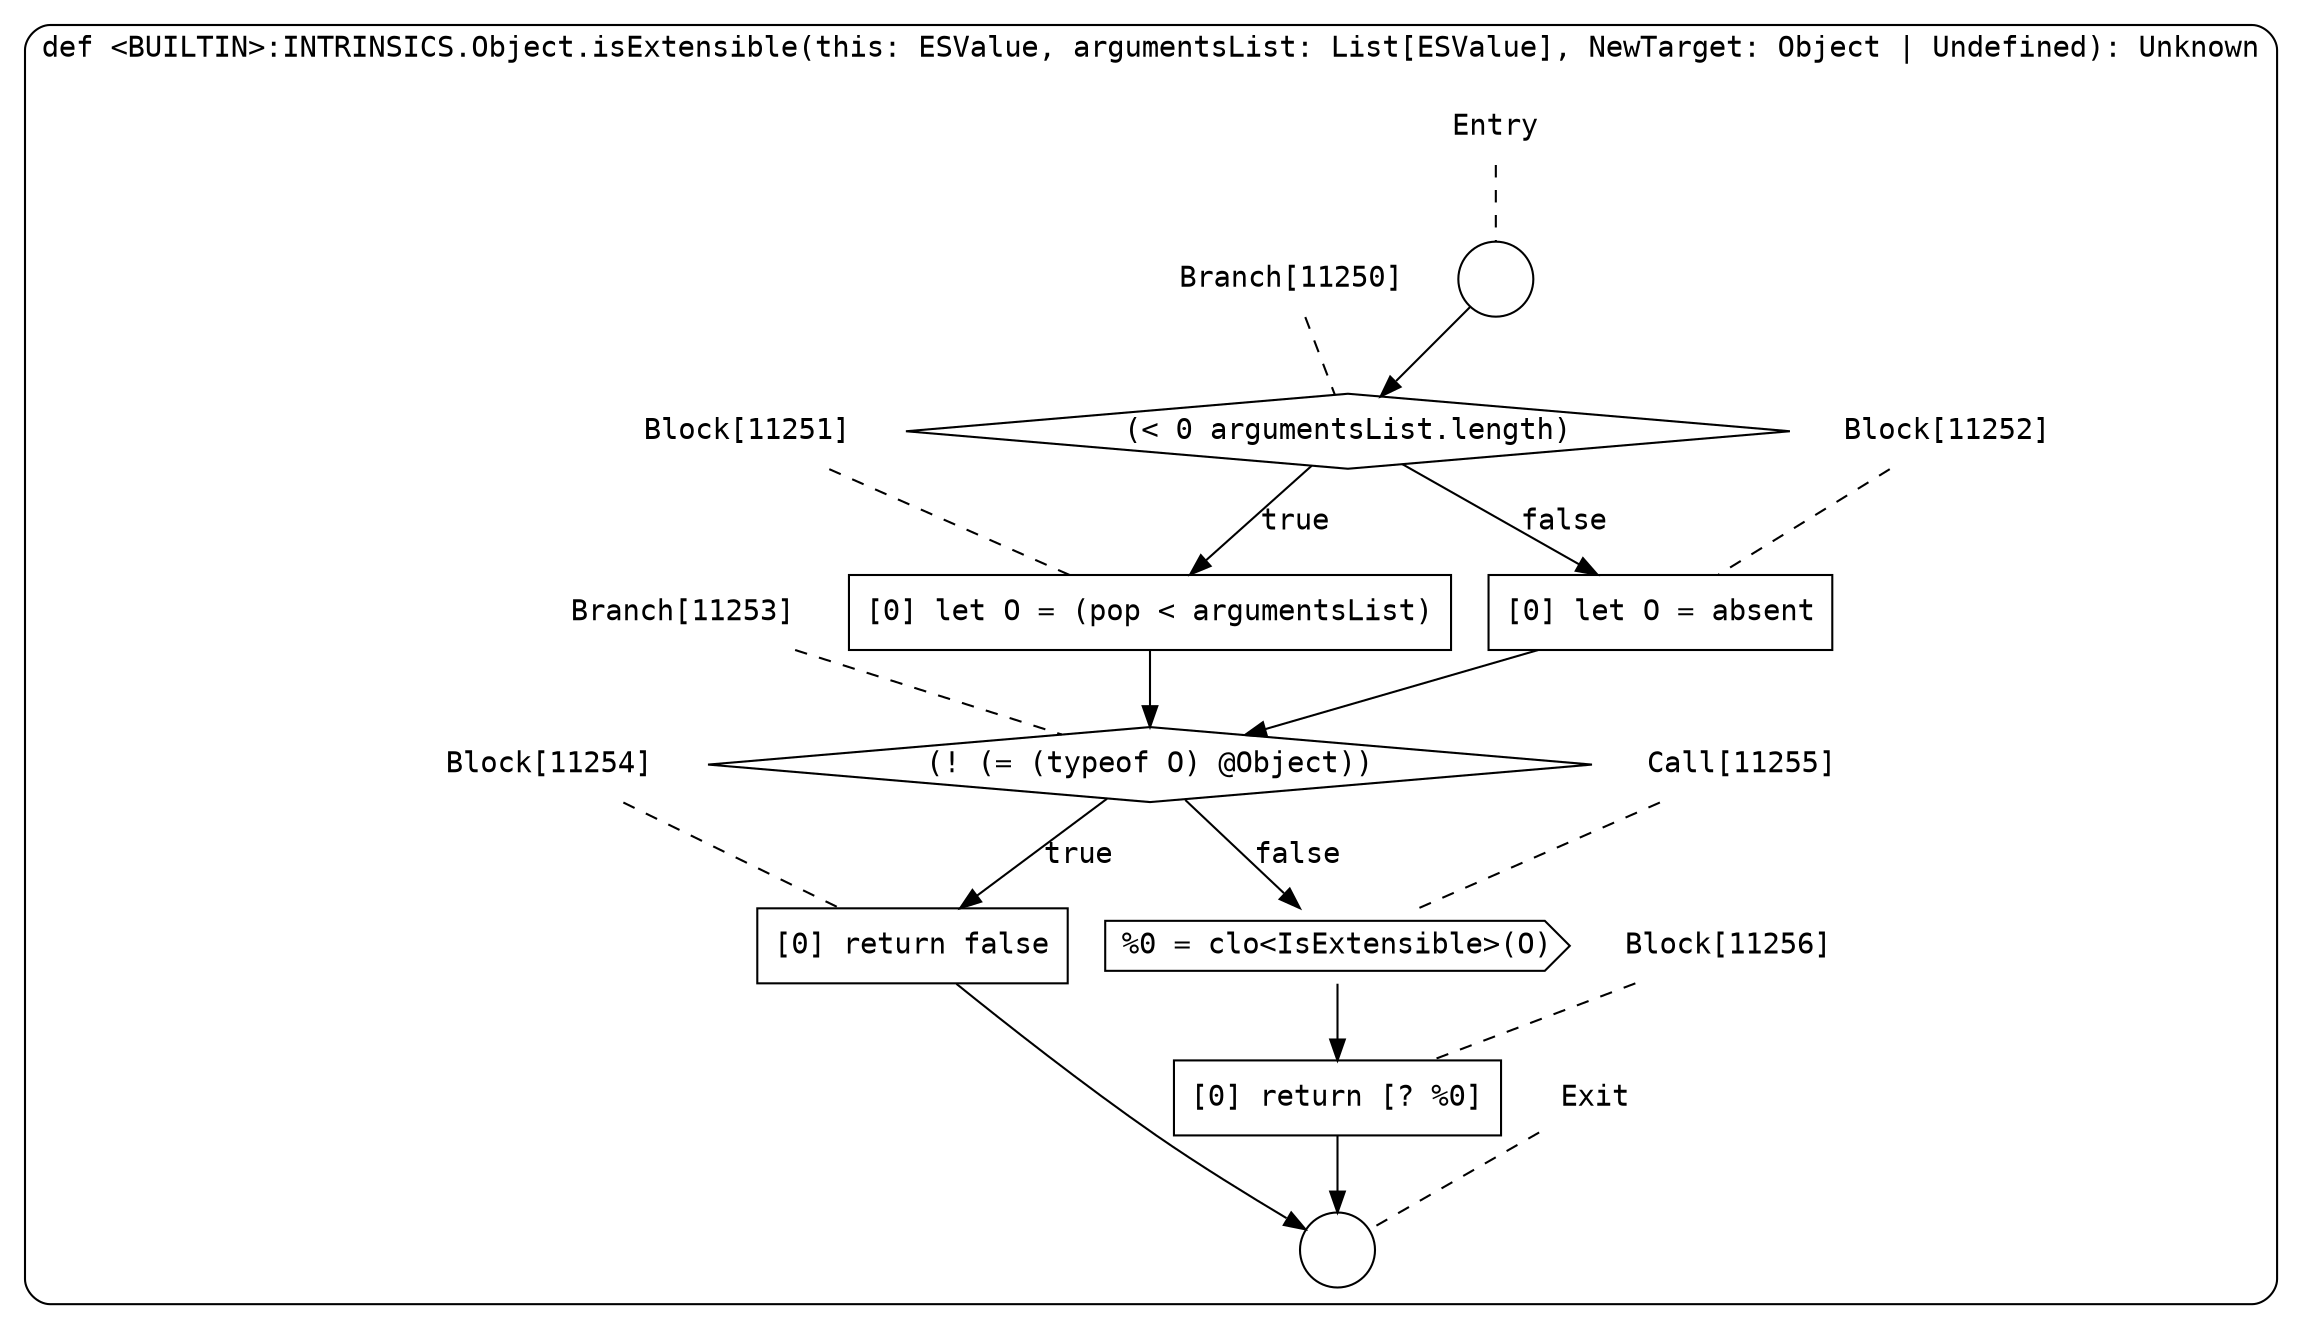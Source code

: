 digraph {
  graph [fontname = "Consolas"]
  node [fontname = "Consolas"]
  edge [fontname = "Consolas"]
  subgraph cluster2013 {
    label = "def <BUILTIN>:INTRINSICS.Object.isExtensible(this: ESValue, argumentsList: List[ESValue], NewTarget: Object | Undefined): Unknown"
    style = rounded
    cluster2013_entry_name [shape=none, label=<<font color="black">Entry</font>>]
    cluster2013_entry_name -> cluster2013_entry [arrowhead=none, color="black", style=dashed]
    cluster2013_entry [shape=circle label=" " color="black" fillcolor="white" style=filled]
    cluster2013_entry -> node11250 [color="black"]
    cluster2013_exit_name [shape=none, label=<<font color="black">Exit</font>>]
    cluster2013_exit_name -> cluster2013_exit [arrowhead=none, color="black", style=dashed]
    cluster2013_exit [shape=circle label=" " color="black" fillcolor="white" style=filled]
    node11250_name [shape=none, label=<<font color="black">Branch[11250]</font>>]
    node11250_name -> node11250 [arrowhead=none, color="black", style=dashed]
    node11250 [shape=diamond, label=<<font color="black">(&lt; 0 argumentsList.length)</font>> color="black" fillcolor="white", style=filled]
    node11250 -> node11251 [label=<<font color="black">true</font>> color="black"]
    node11250 -> node11252 [label=<<font color="black">false</font>> color="black"]
    node11251_name [shape=none, label=<<font color="black">Block[11251]</font>>]
    node11251_name -> node11251 [arrowhead=none, color="black", style=dashed]
    node11251 [shape=box, label=<<font color="black">[0] let O = (pop &lt; argumentsList)<BR ALIGN="LEFT"/></font>> color="black" fillcolor="white", style=filled]
    node11251 -> node11253 [color="black"]
    node11252_name [shape=none, label=<<font color="black">Block[11252]</font>>]
    node11252_name -> node11252 [arrowhead=none, color="black", style=dashed]
    node11252 [shape=box, label=<<font color="black">[0] let O = absent<BR ALIGN="LEFT"/></font>> color="black" fillcolor="white", style=filled]
    node11252 -> node11253 [color="black"]
    node11253_name [shape=none, label=<<font color="black">Branch[11253]</font>>]
    node11253_name -> node11253 [arrowhead=none, color="black", style=dashed]
    node11253 [shape=diamond, label=<<font color="black">(! (= (typeof O) @Object))</font>> color="black" fillcolor="white", style=filled]
    node11253 -> node11254 [label=<<font color="black">true</font>> color="black"]
    node11253 -> node11255 [label=<<font color="black">false</font>> color="black"]
    node11254_name [shape=none, label=<<font color="black">Block[11254]</font>>]
    node11254_name -> node11254 [arrowhead=none, color="black", style=dashed]
    node11254 [shape=box, label=<<font color="black">[0] return false<BR ALIGN="LEFT"/></font>> color="black" fillcolor="white", style=filled]
    node11254 -> cluster2013_exit [color="black"]
    node11255_name [shape=none, label=<<font color="black">Call[11255]</font>>]
    node11255_name -> node11255 [arrowhead=none, color="black", style=dashed]
    node11255 [shape=cds, label=<<font color="black">%0 = clo&lt;IsExtensible&gt;(O)</font>> color="black" fillcolor="white", style=filled]
    node11255 -> node11256 [color="black"]
    node11256_name [shape=none, label=<<font color="black">Block[11256]</font>>]
    node11256_name -> node11256 [arrowhead=none, color="black", style=dashed]
    node11256 [shape=box, label=<<font color="black">[0] return [? %0]<BR ALIGN="LEFT"/></font>> color="black" fillcolor="white", style=filled]
    node11256 -> cluster2013_exit [color="black"]
  }
}
